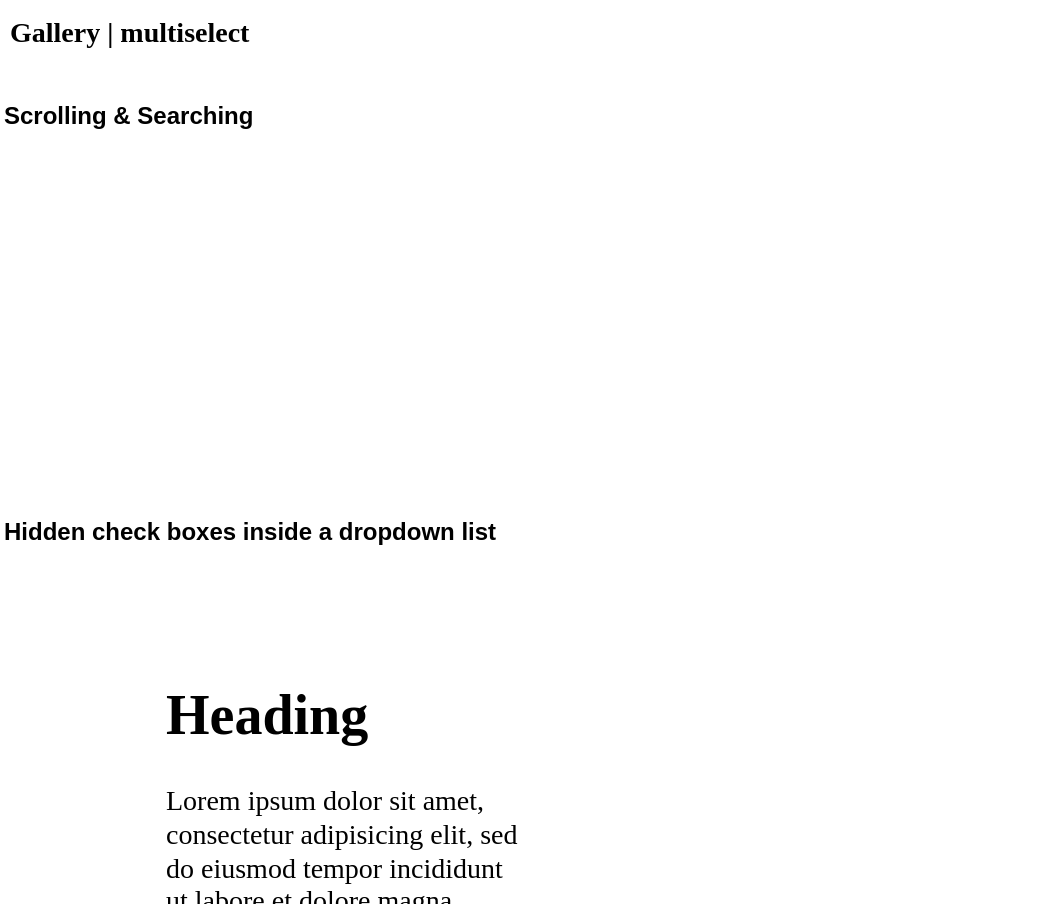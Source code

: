 <mxfile version="12.0.0" type="github" pages="1"><diagram id="5awun3HbCtA-kUC4IJRG" name="gallery &gt; multiselect"><mxGraphModel dx="1356" dy="802" grid="0" gridSize="10" guides="1" tooltips="1" connect="1" arrows="1" fold="1" page="1" pageScale="1" pageWidth="827" pageHeight="1169" math="0" shadow="0"><root><mxCell id="0"/><mxCell id="1" parent="0"/><mxCell id="5xHfSHeZmCuzyX5xfe17-1" value="" style="shape=image;imageAspect=0;aspect=fixed;verticalLabelPosition=bottom;verticalAlign=top;image=https://miro.medium.com/max/656/1*Ij14_QayvJqqvTVv7zeiEg.gif;" parent="1" vertex="1"><mxGeometry x="40" y="120" width="520" height="163" as="geometry"/></mxCell><mxCell id="5xHfSHeZmCuzyX5xfe17-2" value="&lt;h1 style=&quot;font-size: 14px;&quot;&gt;&lt;font style=&quot;font-size: 14px;&quot;&gt;Gallery | multiselect&lt;/font&gt;&lt;/h1&gt;&lt;h4 style=&quot;font-size: 14px;&quot;&gt;&lt;br style=&quot;font-size: 14px;&quot;&gt;&lt;/h4&gt;" style="text;html=1;strokeColor=none;fillColor=none;spacing=5;spacingTop=-20;whiteSpace=wrap;overflow=hidden;rounded=0;fontFamily=Verdana;fontSize=14;" parent="1" vertex="1"><mxGeometry x="40" y="58" width="520" height="18" as="geometry"/></mxCell><mxCell id="5xHfSHeZmCuzyX5xfe17-3" value="Hidden check boxes inside a dropdown list" style="text;html=1;strokeColor=none;fillColor=none;align=left;verticalAlign=middle;whiteSpace=wrap;rounded=0;fontStyle=1" parent="1" vertex="1"><mxGeometry x="40" y="304" width="513" height="20" as="geometry"/></mxCell><mxCell id="E2Q6AC2ynBkuJ1MSNymn-1" value="Scrolling &amp;amp; Searching" style="text;html=1;fontStyle=1" vertex="1" parent="1"><mxGeometry x="40" y="92" width="135" height="28" as="geometry"/></mxCell><mxCell id="E2Q6AC2ynBkuJ1MSNymn-2" value="&lt;h1&gt;Heading&lt;/h1&gt;&lt;p&gt;Lorem ipsum dolor sit amet, consectetur adipisicing elit, sed do eiusmod tempor incididunt ut labore et dolore magna aliqua.&lt;/p&gt;" style="text;html=1;strokeColor=none;fillColor=none;spacing=5;spacingTop=-20;whiteSpace=wrap;overflow=hidden;rounded=0;fontFamily=Verdana;fontSize=14;align=left;" vertex="1" parent="1"><mxGeometry x="118" y="380" width="190" height="120" as="geometry"/></mxCell></root></mxGraphModel></diagram></mxfile>